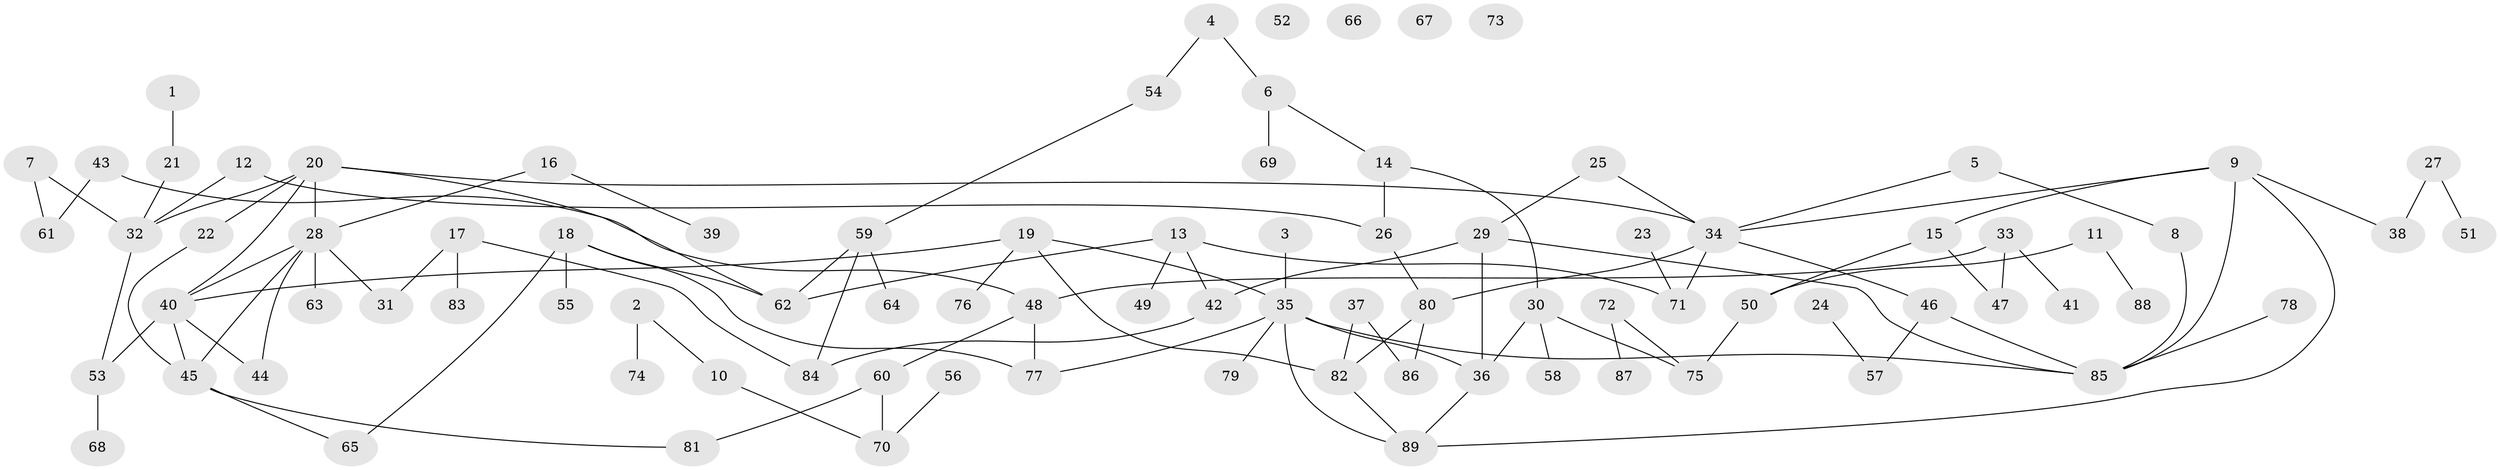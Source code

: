 // coarse degree distribution, {3: 0.29310344827586204, 5: 0.1206896551724138, 2: 0.27586206896551724, 1: 0.20689655172413793, 7: 0.034482758620689655, 4: 0.06896551724137931}
// Generated by graph-tools (version 1.1) at 2025/35/03/04/25 23:35:53]
// undirected, 89 vertices, 112 edges
graph export_dot {
  node [color=gray90,style=filled];
  1;
  2;
  3;
  4;
  5;
  6;
  7;
  8;
  9;
  10;
  11;
  12;
  13;
  14;
  15;
  16;
  17;
  18;
  19;
  20;
  21;
  22;
  23;
  24;
  25;
  26;
  27;
  28;
  29;
  30;
  31;
  32;
  33;
  34;
  35;
  36;
  37;
  38;
  39;
  40;
  41;
  42;
  43;
  44;
  45;
  46;
  47;
  48;
  49;
  50;
  51;
  52;
  53;
  54;
  55;
  56;
  57;
  58;
  59;
  60;
  61;
  62;
  63;
  64;
  65;
  66;
  67;
  68;
  69;
  70;
  71;
  72;
  73;
  74;
  75;
  76;
  77;
  78;
  79;
  80;
  81;
  82;
  83;
  84;
  85;
  86;
  87;
  88;
  89;
  1 -- 21;
  2 -- 10;
  2 -- 74;
  3 -- 35;
  4 -- 6;
  4 -- 54;
  5 -- 8;
  5 -- 34;
  6 -- 14;
  6 -- 69;
  7 -- 32;
  7 -- 61;
  8 -- 85;
  9 -- 15;
  9 -- 34;
  9 -- 38;
  9 -- 85;
  9 -- 89;
  10 -- 70;
  11 -- 50;
  11 -- 88;
  12 -- 26;
  12 -- 32;
  13 -- 42;
  13 -- 49;
  13 -- 62;
  13 -- 71;
  14 -- 26;
  14 -- 30;
  15 -- 47;
  15 -- 50;
  16 -- 28;
  16 -- 39;
  17 -- 31;
  17 -- 83;
  17 -- 84;
  18 -- 55;
  18 -- 62;
  18 -- 65;
  18 -- 77;
  19 -- 35;
  19 -- 40;
  19 -- 76;
  19 -- 82;
  20 -- 22;
  20 -- 28;
  20 -- 32;
  20 -- 34;
  20 -- 40;
  20 -- 62;
  21 -- 32;
  22 -- 45;
  23 -- 71;
  24 -- 57;
  25 -- 29;
  25 -- 34;
  26 -- 80;
  27 -- 38;
  27 -- 51;
  28 -- 31;
  28 -- 40;
  28 -- 44;
  28 -- 45;
  28 -- 63;
  29 -- 36;
  29 -- 42;
  29 -- 85;
  30 -- 36;
  30 -- 58;
  30 -- 75;
  32 -- 53;
  33 -- 41;
  33 -- 47;
  33 -- 48;
  34 -- 46;
  34 -- 71;
  34 -- 80;
  35 -- 36;
  35 -- 77;
  35 -- 79;
  35 -- 85;
  35 -- 89;
  36 -- 89;
  37 -- 82;
  37 -- 86;
  40 -- 44;
  40 -- 45;
  40 -- 53;
  42 -- 84;
  43 -- 48;
  43 -- 61;
  45 -- 65;
  45 -- 81;
  46 -- 57;
  46 -- 85;
  48 -- 60;
  48 -- 77;
  50 -- 75;
  53 -- 68;
  54 -- 59;
  56 -- 70;
  59 -- 62;
  59 -- 64;
  59 -- 84;
  60 -- 70;
  60 -- 81;
  72 -- 75;
  72 -- 87;
  78 -- 85;
  80 -- 82;
  80 -- 86;
  82 -- 89;
}
